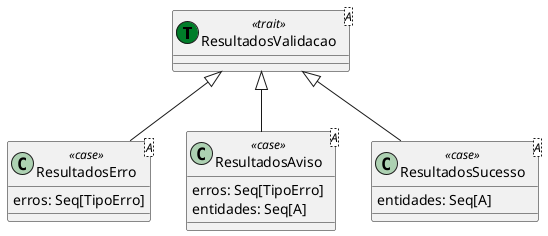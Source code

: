 @startuml
class ResultadosValidacao<A><<trait>><<T, #007D29>>

class ResultadosErro<A><<case>> {
erros: Seq[TipoErro]
}

class ResultadosAviso<A><<case>> {
erros: Seq[TipoErro]
entidades: Seq[A]
}

class ResultadosSucesso<A><<case>> {
entidades: Seq[A]
}

ResultadosValidacao <|-- ResultadosErro
ResultadosValidacao <|-- ResultadosAviso
ResultadosValidacao <|-- ResultadosSucesso
@enduml